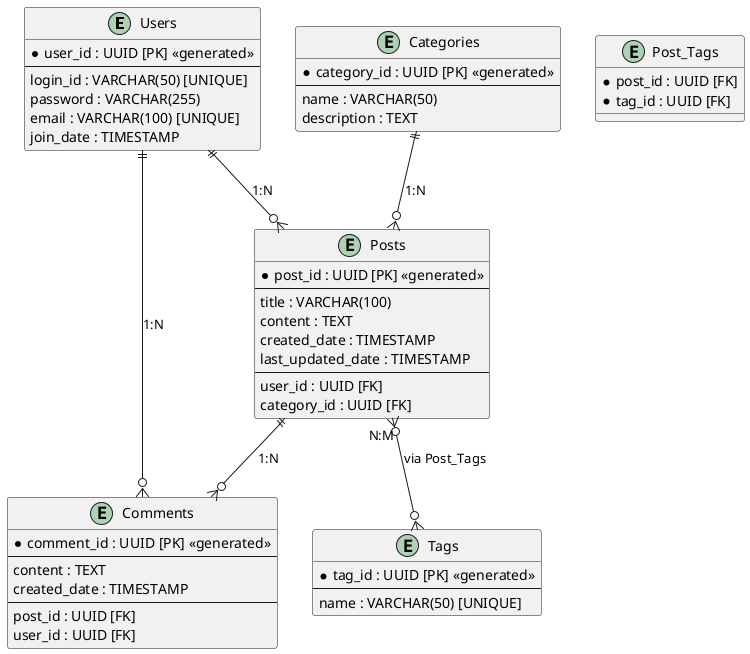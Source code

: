 @startuml ERD
entity "Users" as Users {
    * user_id : UUID [PK] <<generated>>
    --
    login_id : VARCHAR(50) [UNIQUE]
    password : VARCHAR(255)
    email : VARCHAR(100) [UNIQUE]
    join_date : TIMESTAMP
}

entity "Categories" as Categories {
    * category_id : UUID [PK] <<generated>>
    --
    name : VARCHAR(50)
    description : TEXT
}

entity "Posts" as Posts {
    * post_id : UUID [PK] <<generated>>
    --
    title : VARCHAR(100)
    content : TEXT
    created_date : TIMESTAMP
    last_updated_date : TIMESTAMP
    --
    user_id : UUID [FK]
    category_id : UUID [FK]
}

entity "Comments" as Comments {
    * comment_id : UUID [PK] <<generated>>
    --
    content : TEXT
    created_date : TIMESTAMP
    --
    post_id : UUID [FK]
    user_id : UUID [FK]
}

entity "Tags" as Tags {
    * tag_id : UUID [PK] <<generated>>
    --
    name : VARCHAR(50) [UNIQUE]
}

entity "Post_Tags" as Post_Tags {
    * post_id : UUID [FK]
    * tag_id : UUID [FK]
}

Users ||--o{ Posts : "1:N"
Posts ||--o{ Comments : "1:N"
Users ||--o{ Comments : "1:N"
Categories ||--o{ Posts : "1:N"
Posts }o--o{ Tags : "N:M" (via Post_Tags)
@enduml
